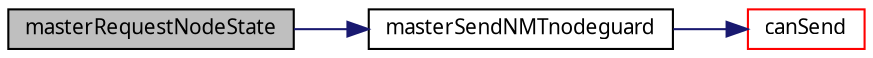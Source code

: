 digraph G
{
  edge [fontname="FreeSans.ttf",fontsize=10,labelfontname="FreeSans.ttf",labelfontsize=10];
  node [fontname="FreeSans.ttf",fontsize=10,shape=record];
  rankdir=LR;
  Node1 [label="masterRequestNodeState",height=0.2,width=0.4,color="black", fillcolor="grey75", style="filled" fontcolor="black"];
  Node1 -> Node2 [color="midnightblue",fontsize=10,style="solid",fontname="FreeSans.ttf"];
  Node2 [label="masterSendNMTnodeguard",height=0.2,width=0.4,color="black", fillcolor="white", style="filled",URL="$nmtMaster_8c.html#f63689baeabb15103c2b7afe8885c5c4"];
  Node2 -> Node3 [color="midnightblue",fontsize=10,style="solid",fontname="FreeSans.ttf"];
  Node3 [label="canSend",height=0.2,width=0.4,color="red", fillcolor="white", style="filled",URL="$canOpenDriver_8c.html#b57b4b3c000e9f61135175495e874977"];
}
